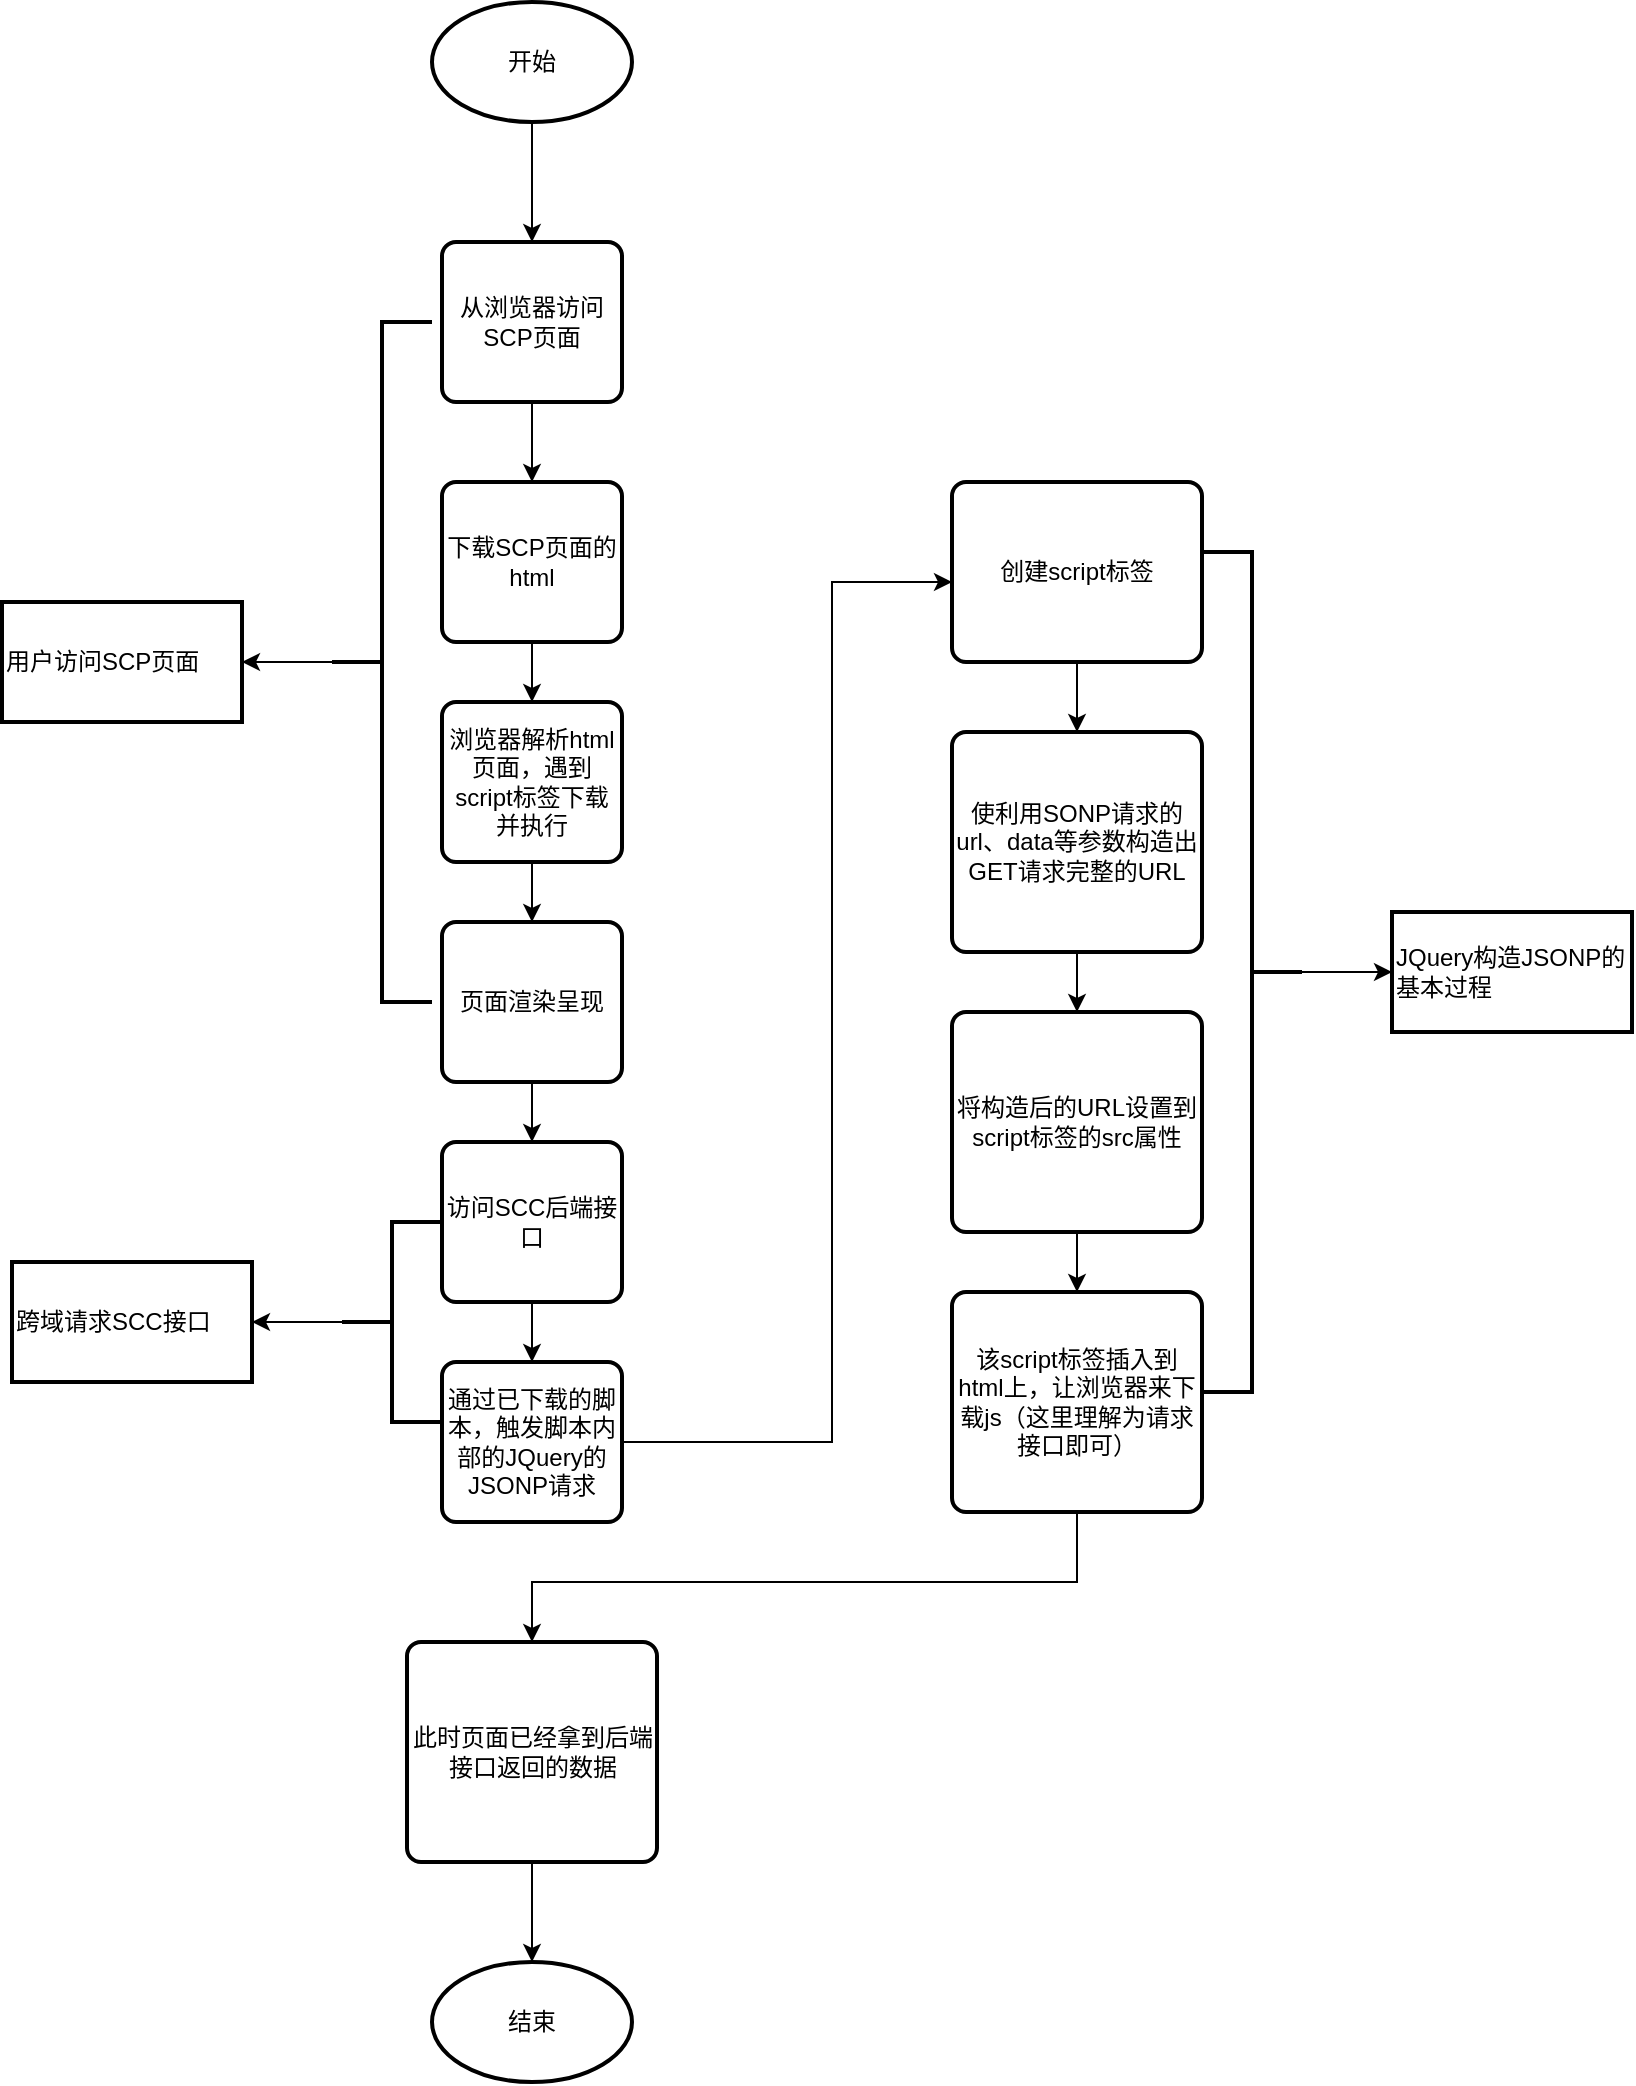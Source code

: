 <mxfile version="15.7.3" type="device"><diagram id="Hg6KImrgl1ydK-cK4r9x" name="第 1 页"><mxGraphModel dx="946" dy="651" grid="1" gridSize="10" guides="1" tooltips="1" connect="1" arrows="1" fold="1" page="1" pageScale="1" pageWidth="3300" pageHeight="4681" math="0" shadow="0"><root><mxCell id="0"/><mxCell id="1" parent="0"/><mxCell id="_i4Mc2WpCgGy-UTvpGuQ-26" style="edgeStyle=orthogonalEdgeStyle;rounded=0;orthogonalLoop=1;jettySize=auto;html=1;" edge="1" parent="1" source="_i4Mc2WpCgGy-UTvpGuQ-19" target="_i4Mc2WpCgGy-UTvpGuQ-23"><mxGeometry relative="1" as="geometry"/></mxCell><mxCell id="_i4Mc2WpCgGy-UTvpGuQ-19" value="从浏览器访问SCP页面" style="rounded=1;whiteSpace=wrap;html=1;absoluteArcSize=1;arcSize=14;strokeWidth=2;" vertex="1" parent="1"><mxGeometry x="395" y="220" width="90" height="80" as="geometry"/></mxCell><mxCell id="_i4Mc2WpCgGy-UTvpGuQ-22" style="edgeStyle=orthogonalEdgeStyle;rounded=0;orthogonalLoop=1;jettySize=auto;html=1;" edge="1" parent="1" source="_i4Mc2WpCgGy-UTvpGuQ-20" target="_i4Mc2WpCgGy-UTvpGuQ-19"><mxGeometry relative="1" as="geometry"/></mxCell><mxCell id="_i4Mc2WpCgGy-UTvpGuQ-20" value="&lt;span&gt;开始&lt;/span&gt;" style="strokeWidth=2;html=1;shape=mxgraph.flowchart.start_1;whiteSpace=wrap;" vertex="1" parent="1"><mxGeometry x="390" y="100" width="100" height="60" as="geometry"/></mxCell><mxCell id="_i4Mc2WpCgGy-UTvpGuQ-27" style="edgeStyle=orthogonalEdgeStyle;rounded=0;orthogonalLoop=1;jettySize=auto;html=1;" edge="1" parent="1" source="_i4Mc2WpCgGy-UTvpGuQ-23" target="_i4Mc2WpCgGy-UTvpGuQ-24"><mxGeometry relative="1" as="geometry"/></mxCell><mxCell id="_i4Mc2WpCgGy-UTvpGuQ-23" value="下载SCP页面的html" style="rounded=1;whiteSpace=wrap;html=1;absoluteArcSize=1;arcSize=14;strokeWidth=2;" vertex="1" parent="1"><mxGeometry x="395" y="340" width="90" height="80" as="geometry"/></mxCell><mxCell id="_i4Mc2WpCgGy-UTvpGuQ-28" style="edgeStyle=orthogonalEdgeStyle;rounded=0;orthogonalLoop=1;jettySize=auto;html=1;entryX=0.5;entryY=0;entryDx=0;entryDy=0;" edge="1" parent="1" source="_i4Mc2WpCgGy-UTvpGuQ-24" target="_i4Mc2WpCgGy-UTvpGuQ-25"><mxGeometry relative="1" as="geometry"/></mxCell><mxCell id="_i4Mc2WpCgGy-UTvpGuQ-24" value="浏览器解析html页面，遇到script标签下载并执行" style="rounded=1;whiteSpace=wrap;html=1;absoluteArcSize=1;arcSize=14;strokeWidth=2;" vertex="1" parent="1"><mxGeometry x="395" y="450" width="90" height="80" as="geometry"/></mxCell><mxCell id="_i4Mc2WpCgGy-UTvpGuQ-30" style="edgeStyle=orthogonalEdgeStyle;rounded=0;orthogonalLoop=1;jettySize=auto;html=1;entryX=0.5;entryY=0;entryDx=0;entryDy=0;" edge="1" parent="1" source="_i4Mc2WpCgGy-UTvpGuQ-25" target="_i4Mc2WpCgGy-UTvpGuQ-29"><mxGeometry relative="1" as="geometry"/></mxCell><mxCell id="_i4Mc2WpCgGy-UTvpGuQ-25" value="页面渲染呈现" style="rounded=1;whiteSpace=wrap;html=1;absoluteArcSize=1;arcSize=14;strokeWidth=2;" vertex="1" parent="1"><mxGeometry x="395" y="560" width="90" height="80" as="geometry"/></mxCell><mxCell id="_i4Mc2WpCgGy-UTvpGuQ-36" style="edgeStyle=orthogonalEdgeStyle;rounded=0;orthogonalLoop=1;jettySize=auto;html=1;entryX=0.5;entryY=0;entryDx=0;entryDy=0;" edge="1" parent="1" source="_i4Mc2WpCgGy-UTvpGuQ-29" target="_i4Mc2WpCgGy-UTvpGuQ-31"><mxGeometry relative="1" as="geometry"/></mxCell><mxCell id="_i4Mc2WpCgGy-UTvpGuQ-29" value="访问SCC后端接口" style="rounded=1;whiteSpace=wrap;html=1;absoluteArcSize=1;arcSize=14;strokeWidth=2;" vertex="1" parent="1"><mxGeometry x="395" y="670" width="90" height="80" as="geometry"/></mxCell><mxCell id="_i4Mc2WpCgGy-UTvpGuQ-38" style="edgeStyle=orthogonalEdgeStyle;rounded=0;orthogonalLoop=1;jettySize=auto;html=1;" edge="1" parent="1" source="_i4Mc2WpCgGy-UTvpGuQ-31" target="_i4Mc2WpCgGy-UTvpGuQ-37"><mxGeometry relative="1" as="geometry"><Array as="points"><mxPoint x="590" y="820"/><mxPoint x="590" y="390"/></Array></mxGeometry></mxCell><mxCell id="_i4Mc2WpCgGy-UTvpGuQ-31" value="通过已下载的脚本，触发脚本内部的JQuery的JSONP请求" style="rounded=1;whiteSpace=wrap;html=1;absoluteArcSize=1;arcSize=14;strokeWidth=2;" vertex="1" parent="1"><mxGeometry x="395" y="780" width="90" height="80" as="geometry"/></mxCell><mxCell id="_i4Mc2WpCgGy-UTvpGuQ-57" value="" style="edgeStyle=orthogonalEdgeStyle;rounded=0;orthogonalLoop=1;jettySize=auto;html=1;" edge="1" parent="1" source="_i4Mc2WpCgGy-UTvpGuQ-32" target="_i4Mc2WpCgGy-UTvpGuQ-56"><mxGeometry relative="1" as="geometry"/></mxCell><mxCell id="_i4Mc2WpCgGy-UTvpGuQ-32" value="" style="strokeWidth=2;html=1;shape=mxgraph.flowchart.annotation_2;align=left;labelPosition=right;pointerEvents=1;" vertex="1" parent="1"><mxGeometry x="345" y="710" width="50" height="100" as="geometry"/></mxCell><mxCell id="_i4Mc2WpCgGy-UTvpGuQ-35" value="" style="edgeStyle=orthogonalEdgeStyle;rounded=0;orthogonalLoop=1;jettySize=auto;html=1;" edge="1" parent="1" source="_i4Mc2WpCgGy-UTvpGuQ-33" target="_i4Mc2WpCgGy-UTvpGuQ-34"><mxGeometry relative="1" as="geometry"/></mxCell><mxCell id="_i4Mc2WpCgGy-UTvpGuQ-33" value="" style="strokeWidth=2;html=1;shape=mxgraph.flowchart.annotation_2;align=left;labelPosition=right;pointerEvents=1;" vertex="1" parent="1"><mxGeometry x="340" y="260" width="50" height="340" as="geometry"/></mxCell><mxCell id="_i4Mc2WpCgGy-UTvpGuQ-34" value="用户访问SCP页面" style="whiteSpace=wrap;html=1;align=left;strokeWidth=2;" vertex="1" parent="1"><mxGeometry x="175" y="400" width="120" height="60" as="geometry"/></mxCell><mxCell id="_i4Mc2WpCgGy-UTvpGuQ-49" style="edgeStyle=orthogonalEdgeStyle;rounded=0;orthogonalLoop=1;jettySize=auto;html=1;entryX=0.5;entryY=0;entryDx=0;entryDy=0;" edge="1" parent="1" source="_i4Mc2WpCgGy-UTvpGuQ-37" target="_i4Mc2WpCgGy-UTvpGuQ-39"><mxGeometry relative="1" as="geometry"/></mxCell><mxCell id="_i4Mc2WpCgGy-UTvpGuQ-37" value="创建script标签" style="rounded=1;whiteSpace=wrap;html=1;absoluteArcSize=1;arcSize=14;strokeWidth=2;" vertex="1" parent="1"><mxGeometry x="650" y="340" width="125" height="90" as="geometry"/></mxCell><mxCell id="_i4Mc2WpCgGy-UTvpGuQ-43" style="edgeStyle=orthogonalEdgeStyle;rounded=0;orthogonalLoop=1;jettySize=auto;html=1;" edge="1" parent="1" source="_i4Mc2WpCgGy-UTvpGuQ-39" target="_i4Mc2WpCgGy-UTvpGuQ-40"><mxGeometry relative="1" as="geometry"/></mxCell><mxCell id="_i4Mc2WpCgGy-UTvpGuQ-39" value="&lt;span&gt;使利用SONP请求的url、data等参数构造出GET请求完整的URL&lt;/span&gt;" style="rounded=1;whiteSpace=wrap;html=1;absoluteArcSize=1;arcSize=14;strokeWidth=2;" vertex="1" parent="1"><mxGeometry x="650" y="465" width="125" height="110" as="geometry"/></mxCell><mxCell id="_i4Mc2WpCgGy-UTvpGuQ-44" style="edgeStyle=orthogonalEdgeStyle;rounded=0;orthogonalLoop=1;jettySize=auto;html=1;" edge="1" parent="1" source="_i4Mc2WpCgGy-UTvpGuQ-40" target="_i4Mc2WpCgGy-UTvpGuQ-41"><mxGeometry relative="1" as="geometry"/></mxCell><mxCell id="_i4Mc2WpCgGy-UTvpGuQ-40" value="将构造后的URL设置到script标签的src属性" style="rounded=1;whiteSpace=wrap;html=1;absoluteArcSize=1;arcSize=14;strokeWidth=2;" vertex="1" parent="1"><mxGeometry x="650" y="605" width="125" height="110" as="geometry"/></mxCell><mxCell id="_i4Mc2WpCgGy-UTvpGuQ-46" style="edgeStyle=orthogonalEdgeStyle;rounded=0;orthogonalLoop=1;jettySize=auto;html=1;" edge="1" parent="1" source="_i4Mc2WpCgGy-UTvpGuQ-41" target="_i4Mc2WpCgGy-UTvpGuQ-45"><mxGeometry relative="1" as="geometry"><Array as="points"><mxPoint x="713" y="890"/><mxPoint x="440" y="890"/></Array></mxGeometry></mxCell><mxCell id="_i4Mc2WpCgGy-UTvpGuQ-41" value="该script标签插入到html上，让浏览器来下载js（这里理解为请求接口即可）" style="rounded=1;whiteSpace=wrap;html=1;absoluteArcSize=1;arcSize=14;strokeWidth=2;" vertex="1" parent="1"><mxGeometry x="650" y="745" width="125" height="110" as="geometry"/></mxCell><mxCell id="_i4Mc2WpCgGy-UTvpGuQ-59" style="edgeStyle=orthogonalEdgeStyle;rounded=0;orthogonalLoop=1;jettySize=auto;html=1;" edge="1" parent="1" source="_i4Mc2WpCgGy-UTvpGuQ-45" target="_i4Mc2WpCgGy-UTvpGuQ-58"><mxGeometry relative="1" as="geometry"/></mxCell><mxCell id="_i4Mc2WpCgGy-UTvpGuQ-45" value="此时页面已经拿到后端接口返回的数据" style="rounded=1;whiteSpace=wrap;html=1;absoluteArcSize=1;arcSize=14;strokeWidth=2;" vertex="1" parent="1"><mxGeometry x="377.5" y="920" width="125" height="110" as="geometry"/></mxCell><mxCell id="_i4Mc2WpCgGy-UTvpGuQ-55" value="" style="edgeStyle=orthogonalEdgeStyle;rounded=0;orthogonalLoop=1;jettySize=auto;html=1;" edge="1" parent="1" source="_i4Mc2WpCgGy-UTvpGuQ-47" target="_i4Mc2WpCgGy-UTvpGuQ-54"><mxGeometry relative="1" as="geometry"/></mxCell><mxCell id="_i4Mc2WpCgGy-UTvpGuQ-47" value="" style="strokeWidth=2;html=1;shape=mxgraph.flowchart.annotation_2;align=left;labelPosition=right;pointerEvents=1;rotation=180;" vertex="1" parent="1"><mxGeometry x="775" y="375" width="50" height="420" as="geometry"/></mxCell><mxCell id="_i4Mc2WpCgGy-UTvpGuQ-54" value="JQuery构造JSONP的基本过程" style="whiteSpace=wrap;html=1;align=left;strokeWidth=2;" vertex="1" parent="1"><mxGeometry x="870" y="555" width="120" height="60" as="geometry"/></mxCell><mxCell id="_i4Mc2WpCgGy-UTvpGuQ-56" value="跨域请求SCC接口" style="whiteSpace=wrap;html=1;align=left;strokeWidth=2;" vertex="1" parent="1"><mxGeometry x="180" y="730" width="120" height="60" as="geometry"/></mxCell><mxCell id="_i4Mc2WpCgGy-UTvpGuQ-58" value="结束" style="strokeWidth=2;html=1;shape=mxgraph.flowchart.start_1;whiteSpace=wrap;" vertex="1" parent="1"><mxGeometry x="390" y="1080" width="100" height="60" as="geometry"/></mxCell></root></mxGraphModel></diagram></mxfile>